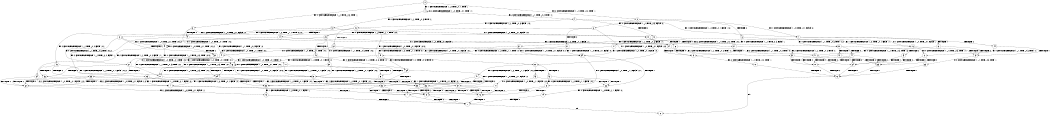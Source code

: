 digraph BCG {
size = "7, 10.5";
center = TRUE;
node [shape = circle];
0 [peripheries = 2];
0 -> 1 [label = "EX !1 !ATOMIC_EXCH_BRANCH (1, +0, TRUE, +0, 1, TRUE) !::"];
0 -> 2 [label = "EX !2 !ATOMIC_EXCH_BRANCH (1, +1, TRUE, +0, 2, TRUE) !::"];
0 -> 3 [label = "EX !0 !ATOMIC_EXCH_BRANCH (1, +1, TRUE, +0, 3, TRUE) !::"];
1 -> 4 [label = "EX !2 !ATOMIC_EXCH_BRANCH (1, +1, TRUE, +0, 2, TRUE) !:1:"];
1 -> 5 [label = "EX !0 !ATOMIC_EXCH_BRANCH (1, +1, TRUE, +0, 3, TRUE) !:1:"];
1 -> 1 [label = "EX !1 !ATOMIC_EXCH_BRANCH (1, +0, TRUE, +0, 1, TRUE) !:1:"];
2 -> 6 [label = "TERMINATE !2"];
2 -> 7 [label = "EX !1 !ATOMIC_EXCH_BRANCH (1, +0, TRUE, +0, 1, FALSE) !:2:"];
2 -> 8 [label = "EX !0 !ATOMIC_EXCH_BRANCH (1, +1, TRUE, +0, 3, FALSE) !:2:"];
3 -> 9 [label = "TERMINATE !0"];
3 -> 10 [label = "EX !1 !ATOMIC_EXCH_BRANCH (1, +0, TRUE, +0, 1, FALSE) !:0:"];
3 -> 11 [label = "EX !2 !ATOMIC_EXCH_BRANCH (1, +1, TRUE, +0, 2, FALSE) !:0:"];
4 -> 12 [label = "TERMINATE !2"];
4 -> 13 [label = "EX !0 !ATOMIC_EXCH_BRANCH (1, +1, TRUE, +0, 3, FALSE) !:1:2:"];
4 -> 7 [label = "EX !1 !ATOMIC_EXCH_BRANCH (1, +0, TRUE, +0, 1, FALSE) !:1:2:"];
5 -> 14 [label = "TERMINATE !0"];
5 -> 15 [label = "EX !2 !ATOMIC_EXCH_BRANCH (1, +1, TRUE, +0, 2, FALSE) !:0:1:"];
5 -> 10 [label = "EX !1 !ATOMIC_EXCH_BRANCH (1, +0, TRUE, +0, 1, FALSE) !:0:1:"];
6 -> 16 [label = "EX !1 !ATOMIC_EXCH_BRANCH (1, +0, TRUE, +0, 1, FALSE) !::"];
6 -> 17 [label = "EX !0 !ATOMIC_EXCH_BRANCH (1, +1, TRUE, +0, 3, FALSE) !::"];
7 -> 18 [label = "TERMINATE !1"];
7 -> 19 [label = "TERMINATE !2"];
7 -> 20 [label = "EX !0 !ATOMIC_EXCH_BRANCH (1, +1, TRUE, +0, 3, TRUE) !:1:2:"];
8 -> 21 [label = "TERMINATE !2"];
8 -> 22 [label = "EX !1 !ATOMIC_EXCH_BRANCH (1, +0, TRUE, +0, 1, FALSE) !:0:2:"];
8 -> 23 [label = "EX !0 !ATOMIC_EXCH_BRANCH (1, +0, TRUE, +1, 1, TRUE) !:0:2:"];
9 -> 24 [label = "EX !1 !ATOMIC_EXCH_BRANCH (1, +0, TRUE, +0, 1, FALSE) !::"];
9 -> 25 [label = "EX !2 !ATOMIC_EXCH_BRANCH (1, +1, TRUE, +0, 2, FALSE) !::"];
10 -> 26 [label = "TERMINATE !1"];
10 -> 27 [label = "TERMINATE !0"];
10 -> 20 [label = "EX !2 !ATOMIC_EXCH_BRANCH (1, +1, TRUE, +0, 2, TRUE) !:0:1:"];
11 -> 28 [label = "TERMINATE !2"];
11 -> 29 [label = "TERMINATE !0"];
11 -> 30 [label = "EX !1 !ATOMIC_EXCH_BRANCH (1, +0, TRUE, +0, 1, FALSE) !:0:2:"];
12 -> 16 [label = "EX !1 !ATOMIC_EXCH_BRANCH (1, +0, TRUE, +0, 1, FALSE) !:1:"];
12 -> 31 [label = "EX !0 !ATOMIC_EXCH_BRANCH (1, +1, TRUE, +0, 3, FALSE) !:1:"];
13 -> 32 [label = "TERMINATE !2"];
13 -> 22 [label = "EX !1 !ATOMIC_EXCH_BRANCH (1, +0, TRUE, +0, 1, FALSE) !:0:1:2:"];
13 -> 33 [label = "EX !0 !ATOMIC_EXCH_BRANCH (1, +0, TRUE, +1, 1, TRUE) !:0:1:2:"];
14 -> 24 [label = "EX !1 !ATOMIC_EXCH_BRANCH (1, +0, TRUE, +0, 1, FALSE) !:1:"];
14 -> 34 [label = "EX !2 !ATOMIC_EXCH_BRANCH (1, +1, TRUE, +0, 2, FALSE) !:1:"];
15 -> 35 [label = "TERMINATE !2"];
15 -> 36 [label = "TERMINATE !0"];
15 -> 30 [label = "EX !1 !ATOMIC_EXCH_BRANCH (1, +0, TRUE, +0, 1, FALSE) !:0:1:2:"];
16 -> 37 [label = "TERMINATE !1"];
16 -> 38 [label = "EX !0 !ATOMIC_EXCH_BRANCH (1, +1, TRUE, +0, 3, TRUE) !:1:"];
17 -> 39 [label = "EX !1 !ATOMIC_EXCH_BRANCH (1, +0, TRUE, +0, 1, FALSE) !:0:"];
17 -> 40 [label = "EX !0 !ATOMIC_EXCH_BRANCH (1, +0, TRUE, +1, 1, TRUE) !:0:"];
18 -> 37 [label = "TERMINATE !2"];
18 -> 41 [label = "EX !0 !ATOMIC_EXCH_BRANCH (1, +1, TRUE, +0, 3, TRUE) !:2:"];
19 -> 37 [label = "TERMINATE !1"];
19 -> 38 [label = "EX !0 !ATOMIC_EXCH_BRANCH (1, +1, TRUE, +0, 3, TRUE) !:1:"];
20 -> 42 [label = "TERMINATE !1"];
20 -> 43 [label = "TERMINATE !2"];
20 -> 44 [label = "TERMINATE !0"];
21 -> 40 [label = "EX !0 !ATOMIC_EXCH_BRANCH (1, +0, TRUE, +1, 1, TRUE) !:0:"];
21 -> 39 [label = "EX !1 !ATOMIC_EXCH_BRANCH (1, +0, TRUE, +0, 1, FALSE) !:0:"];
22 -> 45 [label = "TERMINATE !1"];
22 -> 46 [label = "TERMINATE !2"];
22 -> 47 [label = "EX !0 !ATOMIC_EXCH_BRANCH (1, +0, TRUE, +1, 1, FALSE) !:0:1:2:"];
23 -> 48 [label = "TERMINATE !2"];
23 -> 49 [label = "EX !1 !ATOMIC_EXCH_BRANCH (1, +0, TRUE, +0, 1, TRUE) !:0:2:"];
23 -> 50 [label = "EX !0 !ATOMIC_EXCH_BRANCH (1, +1, TRUE, +0, 3, TRUE) !:0:2:"];
24 -> 51 [label = "TERMINATE !1"];
24 -> 52 [label = "EX !2 !ATOMIC_EXCH_BRANCH (1, +1, TRUE, +0, 2, TRUE) !:1:"];
25 -> 53 [label = "TERMINATE !2"];
25 -> 54 [label = "EX !1 !ATOMIC_EXCH_BRANCH (1, +0, TRUE, +0, 1, FALSE) !:2:"];
26 -> 51 [label = "TERMINATE !0"];
26 -> 41 [label = "EX !2 !ATOMIC_EXCH_BRANCH (1, +1, TRUE, +0, 2, TRUE) !:0:"];
27 -> 51 [label = "TERMINATE !1"];
27 -> 52 [label = "EX !2 !ATOMIC_EXCH_BRANCH (1, +1, TRUE, +0, 2, TRUE) !:1:"];
28 -> 53 [label = "TERMINATE !0"];
28 -> 55 [label = "EX !1 !ATOMIC_EXCH_BRANCH (1, +0, TRUE, +0, 1, FALSE) !:0:"];
29 -> 53 [label = "TERMINATE !2"];
29 -> 54 [label = "EX !1 !ATOMIC_EXCH_BRANCH (1, +0, TRUE, +0, 1, FALSE) !:2:"];
30 -> 56 [label = "TERMINATE !1"];
30 -> 57 [label = "TERMINATE !2"];
30 -> 58 [label = "TERMINATE !0"];
31 -> 39 [label = "EX !1 !ATOMIC_EXCH_BRANCH (1, +0, TRUE, +0, 1, FALSE) !:0:1:"];
31 -> 59 [label = "EX !0 !ATOMIC_EXCH_BRANCH (1, +0, TRUE, +1, 1, TRUE) !:0:1:"];
32 -> 39 [label = "EX !1 !ATOMIC_EXCH_BRANCH (1, +0, TRUE, +0, 1, FALSE) !:0:1:"];
32 -> 59 [label = "EX !0 !ATOMIC_EXCH_BRANCH (1, +0, TRUE, +1, 1, TRUE) !:0:1:"];
33 -> 60 [label = "TERMINATE !2"];
33 -> 49 [label = "EX !1 !ATOMIC_EXCH_BRANCH (1, +0, TRUE, +0, 1, TRUE) !:0:1:2:"];
33 -> 61 [label = "EX !0 !ATOMIC_EXCH_BRANCH (1, +1, TRUE, +0, 3, TRUE) !:0:1:2:"];
34 -> 62 [label = "TERMINATE !2"];
34 -> 54 [label = "EX !1 !ATOMIC_EXCH_BRANCH (1, +0, TRUE, +0, 1, FALSE) !:1:2:"];
35 -> 55 [label = "EX !1 !ATOMIC_EXCH_BRANCH (1, +0, TRUE, +0, 1, FALSE) !:0:1:"];
35 -> 62 [label = "TERMINATE !0"];
36 -> 54 [label = "EX !1 !ATOMIC_EXCH_BRANCH (1, +0, TRUE, +0, 1, FALSE) !:1:2:"];
36 -> 62 [label = "TERMINATE !2"];
37 -> 63 [label = "EX !0 !ATOMIC_EXCH_BRANCH (1, +1, TRUE, +0, 3, TRUE) !::"];
38 -> 64 [label = "TERMINATE !1"];
38 -> 65 [label = "TERMINATE !0"];
39 -> 66 [label = "TERMINATE !1"];
39 -> 67 [label = "EX !0 !ATOMIC_EXCH_BRANCH (1, +0, TRUE, +1, 1, FALSE) !:0:1:"];
40 -> 68 [label = "EX !1 !ATOMIC_EXCH_BRANCH (1, +0, TRUE, +0, 1, TRUE) !:0:"];
40 -> 69 [label = "EX !0 !ATOMIC_EXCH_BRANCH (1, +1, TRUE, +0, 3, TRUE) !:0:"];
41 -> 64 [label = "TERMINATE !2"];
41 -> 70 [label = "TERMINATE !0"];
42 -> 64 [label = "TERMINATE !2"];
42 -> 70 [label = "TERMINATE !0"];
43 -> 64 [label = "TERMINATE !1"];
43 -> 65 [label = "TERMINATE !0"];
44 -> 70 [label = "TERMINATE !1"];
44 -> 65 [label = "TERMINATE !2"];
45 -> 71 [label = "EX !0 !ATOMIC_EXCH_BRANCH (1, +0, TRUE, +1, 1, FALSE) !:0:2:"];
45 -> 66 [label = "TERMINATE !2"];
46 -> 67 [label = "EX !0 !ATOMIC_EXCH_BRANCH (1, +0, TRUE, +1, 1, FALSE) !:0:1:"];
46 -> 66 [label = "TERMINATE !1"];
47 -> 56 [label = "TERMINATE !1"];
47 -> 57 [label = "TERMINATE !2"];
47 -> 58 [label = "TERMINATE !0"];
48 -> 69 [label = "EX !0 !ATOMIC_EXCH_BRANCH (1, +1, TRUE, +0, 3, TRUE) !:0:"];
48 -> 68 [label = "EX !1 !ATOMIC_EXCH_BRANCH (1, +0, TRUE, +0, 1, TRUE) !:0:"];
49 -> 60 [label = "TERMINATE !2"];
49 -> 49 [label = "EX !1 !ATOMIC_EXCH_BRANCH (1, +0, TRUE, +0, 1, TRUE) !:0:1:2:"];
49 -> 61 [label = "EX !0 !ATOMIC_EXCH_BRANCH (1, +1, TRUE, +0, 3, TRUE) !:0:1:2:"];
50 -> 28 [label = "TERMINATE !2"];
50 -> 29 [label = "TERMINATE !0"];
50 -> 30 [label = "EX !1 !ATOMIC_EXCH_BRANCH (1, +0, TRUE, +0, 1, FALSE) !:0:2:"];
51 -> 72 [label = "EX !2 !ATOMIC_EXCH_BRANCH (1, +1, TRUE, +0, 2, TRUE) !::"];
52 -> 70 [label = "TERMINATE !1"];
52 -> 65 [label = "TERMINATE !2"];
53 -> 73 [label = "EX !1 !ATOMIC_EXCH_BRANCH (1, +0, TRUE, +0, 1, FALSE) !::"];
54 -> 74 [label = "TERMINATE !1"];
54 -> 75 [label = "TERMINATE !2"];
55 -> 76 [label = "TERMINATE !1"];
55 -> 75 [label = "TERMINATE !0"];
56 -> 76 [label = "TERMINATE !2"];
56 -> 74 [label = "TERMINATE !0"];
57 -> 76 [label = "TERMINATE !1"];
57 -> 75 [label = "TERMINATE !0"];
58 -> 74 [label = "TERMINATE !1"];
58 -> 75 [label = "TERMINATE !2"];
59 -> 68 [label = "EX !1 !ATOMIC_EXCH_BRANCH (1, +0, TRUE, +0, 1, TRUE) !:0:1:"];
59 -> 77 [label = "EX !0 !ATOMIC_EXCH_BRANCH (1, +1, TRUE, +0, 3, TRUE) !:0:1:"];
60 -> 68 [label = "EX !1 !ATOMIC_EXCH_BRANCH (1, +0, TRUE, +0, 1, TRUE) !:0:1:"];
60 -> 77 [label = "EX !0 !ATOMIC_EXCH_BRANCH (1, +1, TRUE, +0, 3, TRUE) !:0:1:"];
61 -> 35 [label = "TERMINATE !2"];
61 -> 36 [label = "TERMINATE !0"];
61 -> 30 [label = "EX !1 !ATOMIC_EXCH_BRANCH (1, +0, TRUE, +0, 1, FALSE) !:0:1:2:"];
62 -> 73 [label = "EX !1 !ATOMIC_EXCH_BRANCH (1, +0, TRUE, +0, 1, FALSE) !:1:"];
63 -> 78 [label = "TERMINATE !0"];
64 -> 78 [label = "TERMINATE !0"];
65 -> 78 [label = "TERMINATE !1"];
66 -> 79 [label = "EX !0 !ATOMIC_EXCH_BRANCH (1, +0, TRUE, +1, 1, FALSE) !:0:"];
67 -> 76 [label = "TERMINATE !1"];
67 -> 75 [label = "TERMINATE !0"];
68 -> 68 [label = "EX !1 !ATOMIC_EXCH_BRANCH (1, +0, TRUE, +0, 1, TRUE) !:0:1:"];
68 -> 77 [label = "EX !0 !ATOMIC_EXCH_BRANCH (1, +1, TRUE, +0, 3, TRUE) !:0:1:"];
69 -> 53 [label = "TERMINATE !0"];
69 -> 55 [label = "EX !1 !ATOMIC_EXCH_BRANCH (1, +0, TRUE, +0, 1, FALSE) !:0:"];
70 -> 78 [label = "TERMINATE !2"];
71 -> 76 [label = "TERMINATE !2"];
71 -> 74 [label = "TERMINATE !0"];
72 -> 78 [label = "TERMINATE !2"];
73 -> 80 [label = "TERMINATE !1"];
74 -> 80 [label = "TERMINATE !2"];
75 -> 80 [label = "TERMINATE !1"];
76 -> 80 [label = "TERMINATE !0"];
77 -> 62 [label = "TERMINATE !0"];
77 -> 55 [label = "EX !1 !ATOMIC_EXCH_BRANCH (1, +0, TRUE, +0, 1, FALSE) !:0:1:"];
78 -> 81 [label = "exit"];
79 -> 80 [label = "TERMINATE !0"];
80 -> 81 [label = "exit"];
}
